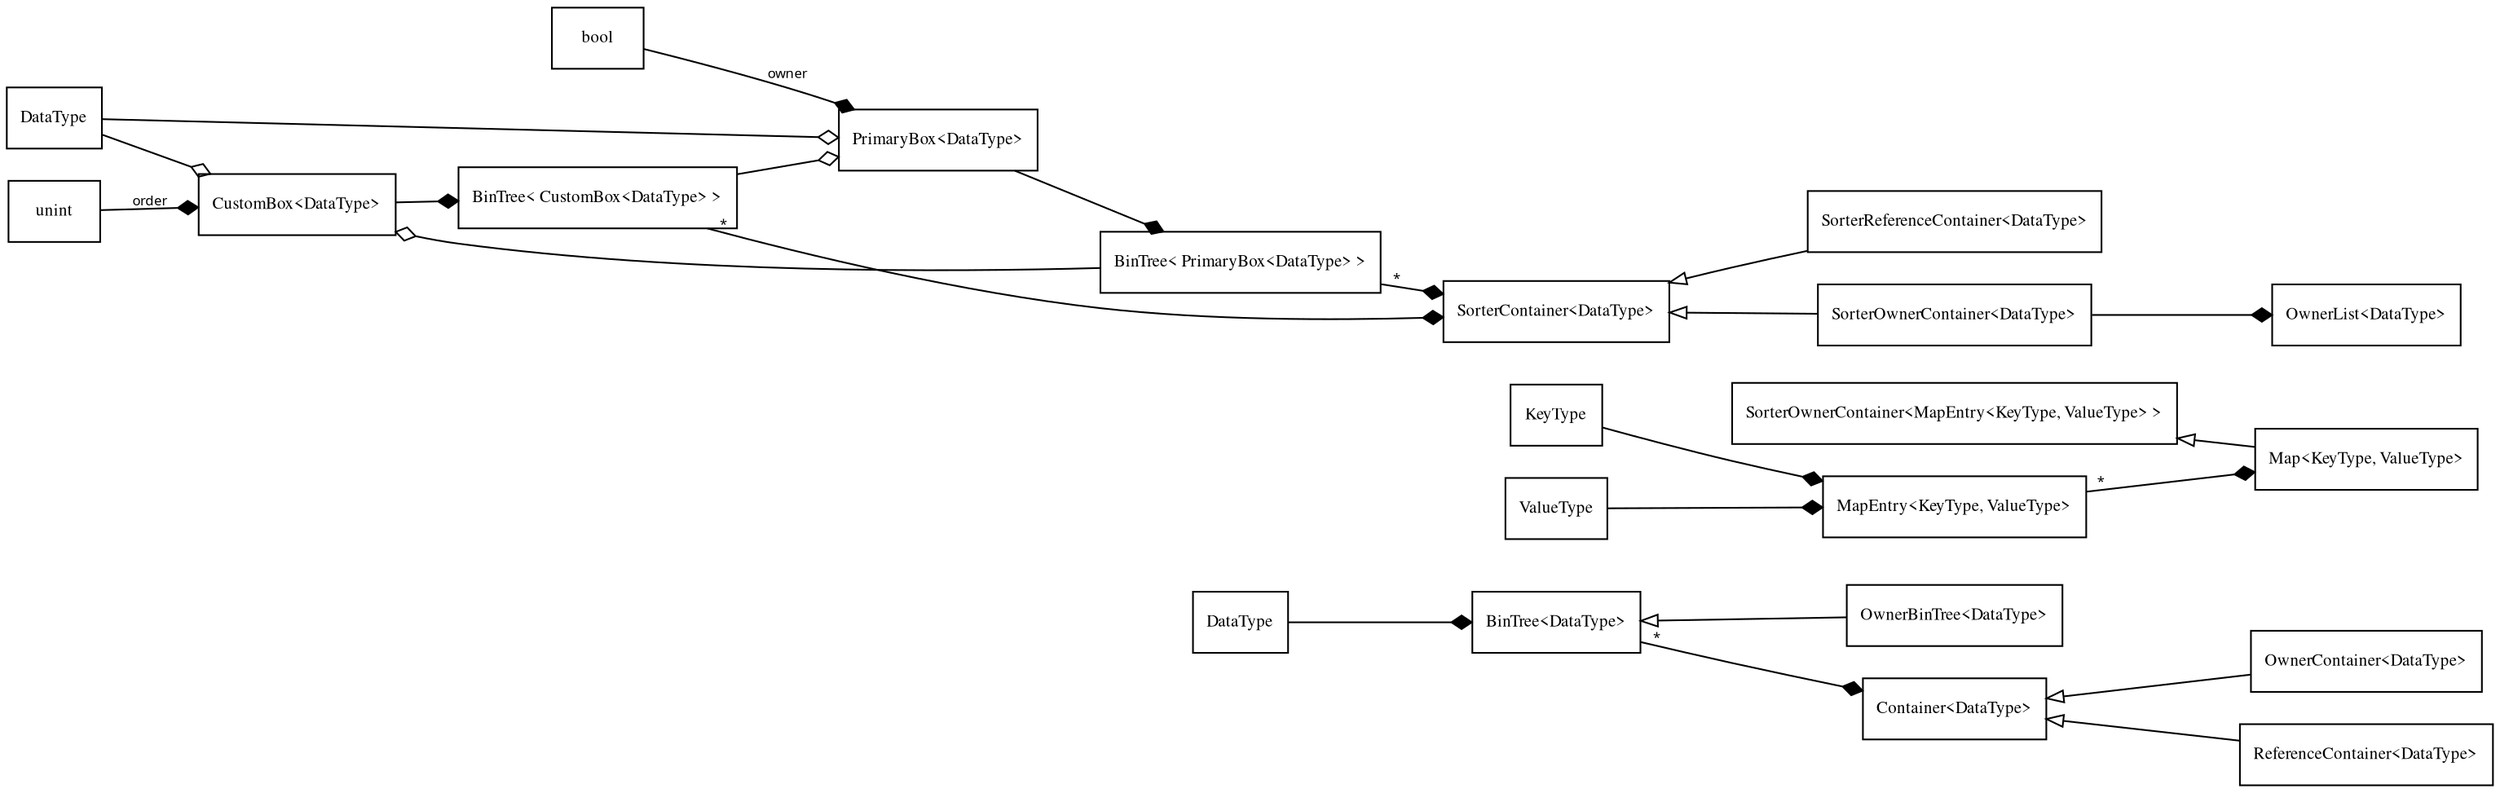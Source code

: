 /*
 * Author: Csaszar, Peter <csjpeter@gmail.com>
 * Copyright (C) 2013 Csaszar, Peter
 */

digraph inheritances {
	compound=true;
	concentrate=false;
	rankdir=RL;
	nojustify=true;
	labeljust=c;
	fontname=Times;
	fontsize=14;
	node [fontname=Times, fontsize=10, style=solid];
	edge [fontname=Sherif, fontsize=8, dir=both, labelfontname=Sherif, labelfontsize=8, labeldistance=1]

	{ node [shape=record];
		"BinTreeDataType" [label=DataType];
	}

	/* inheritance */
	{ node [shape=record]; edge [arrowhead=onormal, arrowtail=none];
		"Map<KeyType, ValueType>" -> "SorterOwnerContainer<MapEntry<KeyType, ValueType> >";
		"OwnerBinTree<DataType>" -> "BinTree<DataType>";

		"OwnerContainer<DataType>" -> "Container<DataType>";
		"ReferenceContainer<DataType>" -> "Container<DataType>";

		"SorterReferenceContainer<DataType>" -> "SorterContainer<DataType>";
		"SorterOwnerContainer<DataType>" -> "SorterContainer<DataType>";
	}

	/* template implementation */
/*	{ node [shape=record]; edge [arrowhead=onormal, arrowtail=none, style=dashed];
		"BinTree< CustomBox<DataType> >" -> "BinTree<DataType>";
		"BinTree< PrimaryBox<DataType> >" -> "BinTree<DataType>";

		"SorterOwnerContainer<MapEntry<KeyType, ValueType> >" -> "SorterOwnerContainer<DataType>";
	}*/

	/* aggregation */
	{ node [shape=record]; edge [arrowhead=none, arrowtail=odiamond];
		/* hack for forwarding operator< from DataType to CustomBox<DataType> */
		/*"CustomBox<DataType>" -> "SorterContainer<DataType>";*/

		"CustomBox<DataType>" -> DataType;
		"CustomBox<DataType>" -> "BinTree< PrimaryBox<DataType> >";

		"PrimaryBox<DataType>" -> DataType;
		"PrimaryBox<DataType>" -> "BinTree< CustomBox<DataType> >";
	}

	/* composition */
	{ node [shape=record]; edge [arrowhead=none, arrowtail=diamond];
		"CustomBox<DataType>" -> unint [label="order"];

		"PrimaryBox<DataType>" -> bool [label="owner"];

		"BinTree<DataType>" -> "BinTreeDataType";

		"OwnerList<DataType>" -> "SorterOwnerContainer<DataType>";

		"SorterContainer<DataType>" -> "BinTree< PrimaryBox<DataType> >" [headlabel="*"];
		"SorterContainer<DataType>" -> "BinTree< CustomBox<DataType> >" [headlabel="*"];

		"BinTree< PrimaryBox<DataType> >" -> "PrimaryBox<DataType>";
		"BinTree< CustomBox<DataType> >" -> "CustomBox<DataType>";

		"Map<KeyType, ValueType>" -> "MapEntry<KeyType, ValueType>" [headlabel="*"];
		"MapEntry<KeyType, ValueType>" -> KeyType;
		"MapEntry<KeyType, ValueType>" -> ValueType;

		"Container<DataType>" -> "BinTree<DataType>" [headlabel="*"];
	}

/*
Exception
Ptr
AbstractObjectTree
Ini -> AbstractObjectTree
Json -> AbstractObjectTree
ObjectTree -> AbstractObjectTree
File
Mutex
StringChunk
String
Object
Text
UniChar
*/
}
